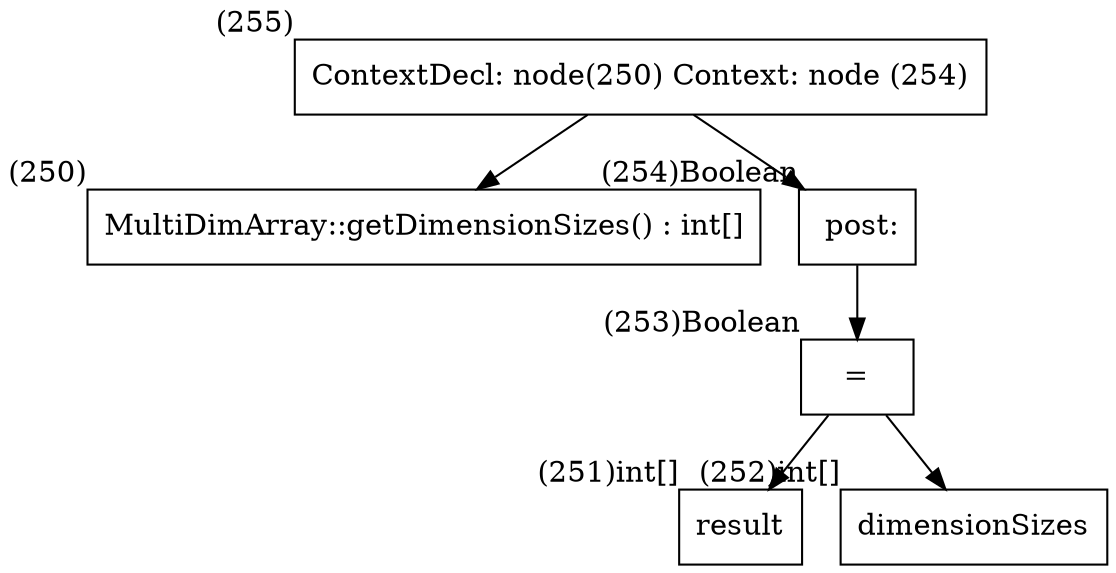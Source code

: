 digraph AST {
  node [shape=box];
  n255 [label="ContextDecl: node(250) Context: node (254)", xlabel="(255)"];
  n255 -> n250;
  n255 -> n254;
  n250 [label="MultiDimArray::getDimensionSizes() : int[]", xlabel="(250)"];
  n254 [label=" post:", xlabel="(254)Boolean"];
  n254 -> n253;
  n253 [label="=", xlabel="(253)Boolean"];
  n253 -> n251;
  n253 -> n252;
  n251 [label="result", xlabel="(251)int[]"];
  n252 [label="dimensionSizes", xlabel="(252)int[]"];
}

